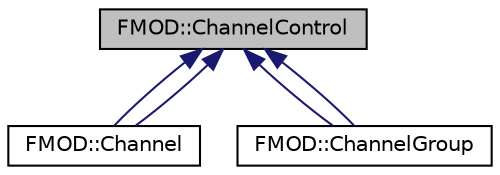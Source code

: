 digraph "FMOD::ChannelControl"
{
  edge [fontname="Helvetica",fontsize="10",labelfontname="Helvetica",labelfontsize="10"];
  node [fontname="Helvetica",fontsize="10",shape=record];
  Node1 [label="FMOD::ChannelControl",height=0.2,width=0.4,color="black", fillcolor="grey75", style="filled", fontcolor="black"];
  Node1 -> Node2 [dir="back",color="midnightblue",fontsize="10",style="solid",fontname="Helvetica"];
  Node2 [label="FMOD::Channel",height=0.2,width=0.4,color="black", fillcolor="white", style="filled",URL="$class_f_m_o_d_1_1_channel.html"];
  Node1 -> Node2 [dir="back",color="midnightblue",fontsize="10",style="solid",fontname="Helvetica"];
  Node1 -> Node3 [dir="back",color="midnightblue",fontsize="10",style="solid",fontname="Helvetica"];
  Node3 [label="FMOD::ChannelGroup",height=0.2,width=0.4,color="black", fillcolor="white", style="filled",URL="$class_f_m_o_d_1_1_channel_group.html"];
  Node1 -> Node3 [dir="back",color="midnightblue",fontsize="10",style="solid",fontname="Helvetica"];
}
